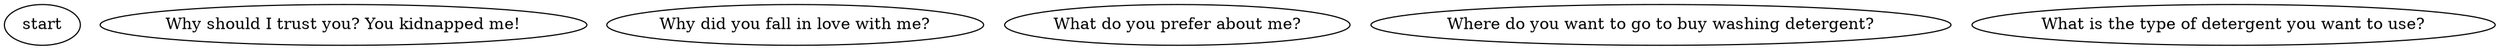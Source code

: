 


digraph carbonwashing {
    start
    Q1 [label="Why should I trust you? You kidnapped me!"]
    Q2 [label="Why did you fall in love with me?"]
    Q3 [label="What do you prefer about me?"]
    Q4 [label="Where do you want to go to buy washing detergent?"]
    Q5 [label="What is the type of detergent you want to use?"]
}